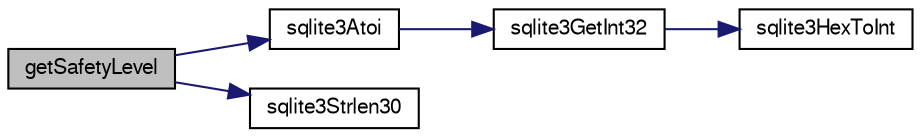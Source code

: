 digraph "getSafetyLevel"
{
  edge [fontname="FreeSans",fontsize="10",labelfontname="FreeSans",labelfontsize="10"];
  node [fontname="FreeSans",fontsize="10",shape=record];
  rankdir="LR";
  Node131955 [label="getSafetyLevel",height=0.2,width=0.4,color="black", fillcolor="grey75", style="filled", fontcolor="black"];
  Node131955 -> Node131956 [color="midnightblue",fontsize="10",style="solid",fontname="FreeSans"];
  Node131956 [label="sqlite3Atoi",height=0.2,width=0.4,color="black", fillcolor="white", style="filled",URL="$sqlite3_8c.html#a567fec0d8e10559f0f901f485158a9ad"];
  Node131956 -> Node131957 [color="midnightblue",fontsize="10",style="solid",fontname="FreeSans"];
  Node131957 [label="sqlite3GetInt32",height=0.2,width=0.4,color="black", fillcolor="white", style="filled",URL="$sqlite3_8c.html#a5f876209b4343549fc9224cd11c70928"];
  Node131957 -> Node131958 [color="midnightblue",fontsize="10",style="solid",fontname="FreeSans"];
  Node131958 [label="sqlite3HexToInt",height=0.2,width=0.4,color="black", fillcolor="white", style="filled",URL="$sqlite3_8c.html#ae3802c77b18399c03c8c9f973ff47239"];
  Node131955 -> Node131959 [color="midnightblue",fontsize="10",style="solid",fontname="FreeSans"];
  Node131959 [label="sqlite3Strlen30",height=0.2,width=0.4,color="black", fillcolor="white", style="filled",URL="$sqlite3_8c.html#a3dcd80ba41f1a308193dee74857b62a7"];
}

